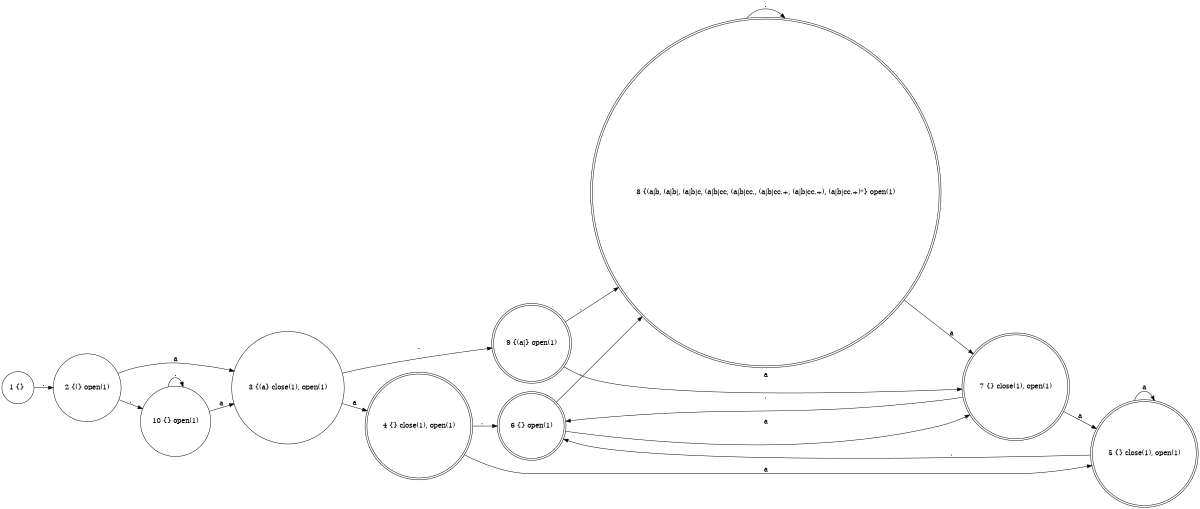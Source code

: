 digraph {
  rankdir=LR;
  size="8,5"
  node[shape=doublecircle,label=""]; 4 8 7 9 6 5;
  node[shape=circle,label=""];
  4[label="4 {} close(1), open(1)"];
  8[label="8 {(a|b, (a|b|, (a|b|c, (a|b|cc, (a|b|cc., (a|b|cc.+, (a|b|cc.+), (a|b|cc.+)*} open(1)"];
  1[label="1 {} "];
  5[label="5 {} close(1), open(1)"];
  9[label="9 {(a|} open(1)"];
  6[label="6 {} open(1)"];
  3[label="3 {(a} close(1), open(1)"];
  7[label="7 {} close(1), open(1)"];
  2[label="2 {(} open(1)"];
  10[label="10 {} open(1)"];
  4 -> 6[label="."];
  4 -> 5[label="a"];
  8 -> 8[label="."];
  8 -> 7[label="a"];
  1 -> 2[label="."];
  5 -> 6[label="."];
  5 -> 5[label="a"];
  9 -> 8[label="."];
  9 -> 7[label="a"];
  6 -> 8[label="."];
  6 -> 7[label="a"];
  3 -> 4[label="a"];
  3 -> 9[label="."];
  7 -> 6[label="."];
  7 -> 5[label="a"];
  2 -> 3[label="a"];
  2 -> 10[label="."];
  10 -> 3[label="a"];
  10 -> 10[label="."];
}